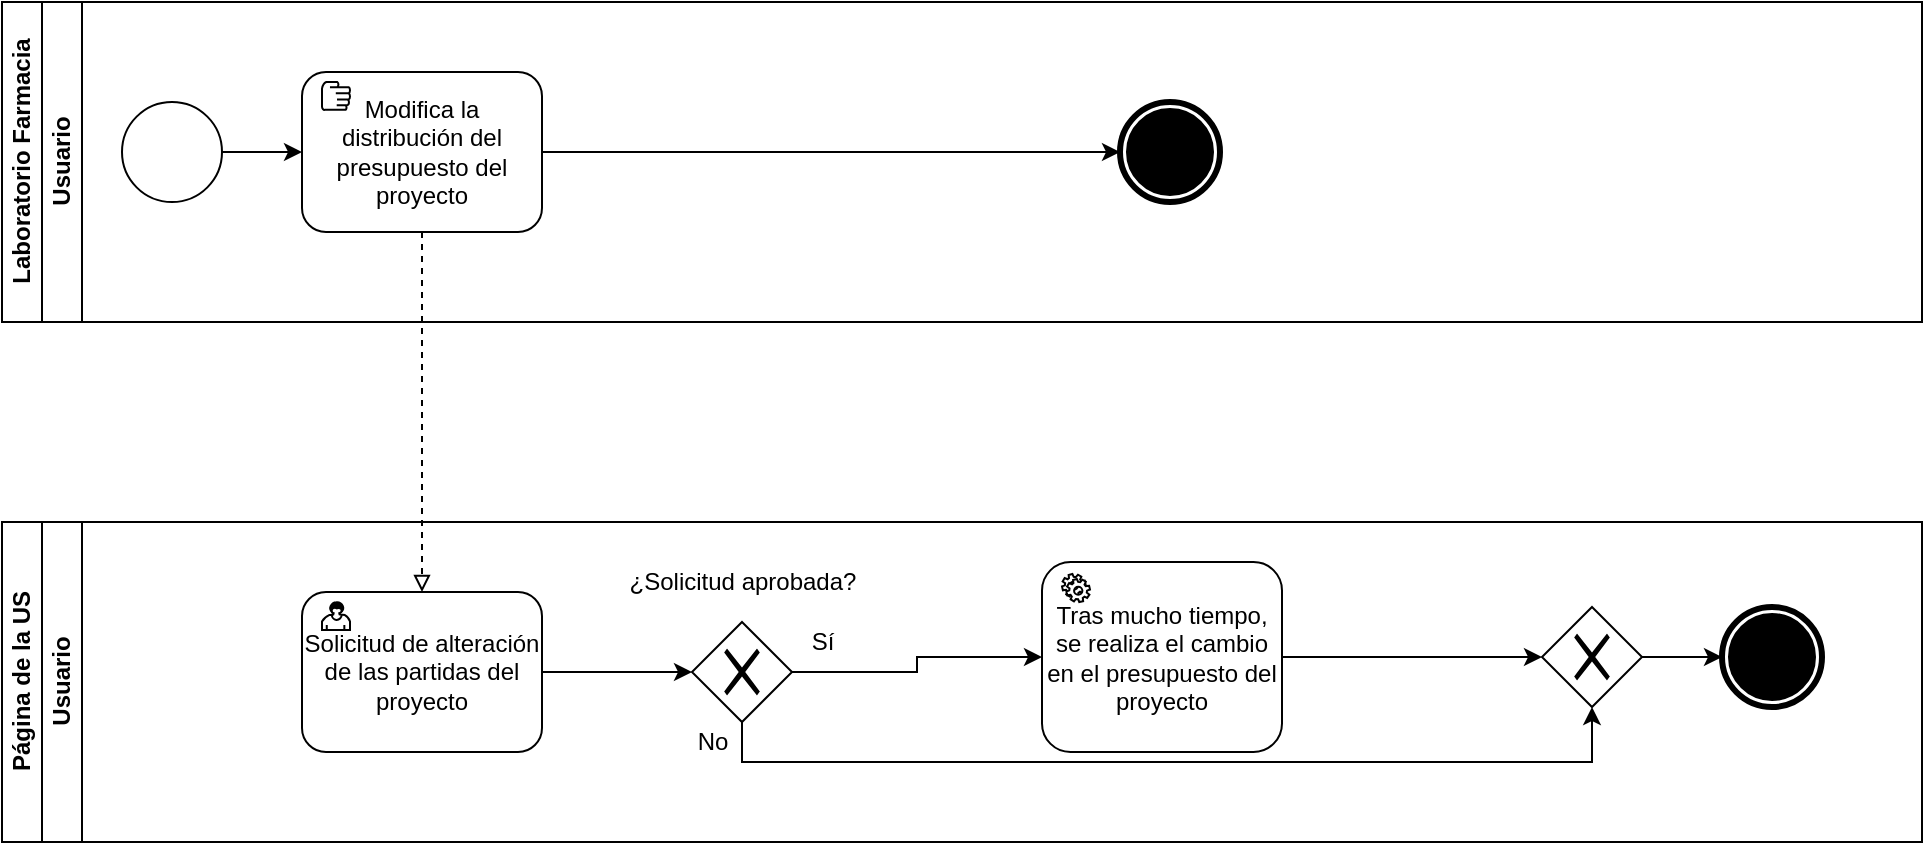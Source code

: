 <mxfile version="13.10.5" type="device"><diagram id="prtHgNgQTEPvFCAcTncT" name="Page-1"><mxGraphModel dx="1317" dy="722" grid="1" gridSize="10" guides="1" tooltips="1" connect="1" arrows="1" fold="1" page="1" pageScale="1" pageWidth="827" pageHeight="1169" math="0" shadow="0"><root><mxCell id="0"/><mxCell id="1" parent="0"/><mxCell id="eMKRnuhA2QV7CRCtdVYw-1" value="Laboratorio Farmacia" style="swimlane;html=1;childLayout=stackLayout;resizeParent=1;resizeParentMax=0;horizontal=0;startSize=20;horizontalStack=0;" parent="1" vertex="1"><mxGeometry x="120" y="510" width="960" height="160" as="geometry"/></mxCell><mxCell id="eMKRnuhA2QV7CRCtdVYw-2" style="edgeStyle=orthogonalEdgeStyle;rounded=0;orthogonalLoop=1;jettySize=auto;html=1;endArrow=classic;endFill=1;" parent="eMKRnuhA2QV7CRCtdVYw-1" edge="1"><mxGeometry relative="1" as="geometry"><mxPoint x="300" y="260" as="targetPoint"/></mxGeometry></mxCell><mxCell id="eMKRnuhA2QV7CRCtdVYw-3" style="edgeStyle=orthogonalEdgeStyle;rounded=0;orthogonalLoop=1;jettySize=auto;html=1;endArrow=classic;endFill=1;" parent="eMKRnuhA2QV7CRCtdVYw-1" edge="1"><mxGeometry relative="1" as="geometry"><Array as="points"><mxPoint x="180" y="340"/><mxPoint x="400" y="340"/></Array><mxPoint x="400" y="310" as="targetPoint"/></mxGeometry></mxCell><mxCell id="eMKRnuhA2QV7CRCtdVYw-4" value="Usuario" style="swimlane;html=1;startSize=20;horizontal=0;" parent="eMKRnuhA2QV7CRCtdVYw-1" vertex="1"><mxGeometry x="20" width="940" height="160" as="geometry"/></mxCell><mxCell id="eMKRnuhA2QV7CRCtdVYw-5" style="edgeStyle=orthogonalEdgeStyle;rounded=0;orthogonalLoop=1;jettySize=auto;html=1;exitX=1;exitY=0.5;exitDx=0;exitDy=0;entryX=0;entryY=0.5;entryDx=0;entryDy=0;" parent="eMKRnuhA2QV7CRCtdVYw-4" source="eMKRnuhA2QV7CRCtdVYw-6" target="eMKRnuhA2QV7CRCtdVYw-8" edge="1"><mxGeometry relative="1" as="geometry"/></mxCell><mxCell id="eMKRnuhA2QV7CRCtdVYw-6" value="" style="shape=mxgraph.bpmn.shape;html=1;verticalLabelPosition=bottom;labelBackgroundColor=#ffffff;verticalAlign=top;align=center;perimeter=ellipsePerimeter;outlineConnect=0;outline=standard;symbol=general;" parent="eMKRnuhA2QV7CRCtdVYw-4" vertex="1"><mxGeometry x="40" y="50" width="50" height="50" as="geometry"/></mxCell><mxCell id="eMKRnuhA2QV7CRCtdVYw-7" style="edgeStyle=orthogonalEdgeStyle;rounded=0;orthogonalLoop=1;jettySize=auto;html=1;exitX=1;exitY=0.5;exitDx=0;exitDy=0;entryX=0;entryY=0.5;entryDx=0;entryDy=0;endArrow=classic;endFill=1;" parent="eMKRnuhA2QV7CRCtdVYw-4" source="eMKRnuhA2QV7CRCtdVYw-8" target="eMKRnuhA2QV7CRCtdVYw-10" edge="1"><mxGeometry relative="1" as="geometry"/></mxCell><mxCell id="eMKRnuhA2QV7CRCtdVYw-8" value="Modifica la distribución del presupuesto del proyecto" style="shape=ext;rounded=1;html=1;whiteSpace=wrap;" parent="eMKRnuhA2QV7CRCtdVYw-4" vertex="1"><mxGeometry x="130" y="35" width="120" height="80" as="geometry"/></mxCell><mxCell id="eMKRnuhA2QV7CRCtdVYw-9" value="" style="shape=mxgraph.bpmn.manual_task;html=1;outlineConnect=0;" parent="eMKRnuhA2QV7CRCtdVYw-4" vertex="1"><mxGeometry x="140" y="40" width="14" height="14" as="geometry"/></mxCell><mxCell id="eMKRnuhA2QV7CRCtdVYw-10" value="" style="shape=mxgraph.bpmn.shape;html=1;verticalLabelPosition=bottom;labelBackgroundColor=#ffffff;verticalAlign=top;align=center;perimeter=ellipsePerimeter;outlineConnect=0;outline=end;symbol=terminate;" parent="eMKRnuhA2QV7CRCtdVYw-4" vertex="1"><mxGeometry x="539" y="50" width="50" height="50" as="geometry"/></mxCell><mxCell id="eMKRnuhA2QV7CRCtdVYw-11" value="Página de la US" style="swimlane;html=1;childLayout=stackLayout;resizeParent=1;resizeParentMax=0;horizontal=0;startSize=20;horizontalStack=0;" parent="1" vertex="1"><mxGeometry x="120" y="770" width="960" height="160" as="geometry"/></mxCell><mxCell id="eMKRnuhA2QV7CRCtdVYw-12" style="edgeStyle=orthogonalEdgeStyle;rounded=0;orthogonalLoop=1;jettySize=auto;html=1;endArrow=classic;endFill=1;" parent="eMKRnuhA2QV7CRCtdVYw-11" edge="1"><mxGeometry relative="1" as="geometry"><mxPoint x="300" y="260" as="targetPoint"/></mxGeometry></mxCell><mxCell id="eMKRnuhA2QV7CRCtdVYw-13" style="edgeStyle=orthogonalEdgeStyle;rounded=0;orthogonalLoop=1;jettySize=auto;html=1;endArrow=classic;endFill=1;" parent="eMKRnuhA2QV7CRCtdVYw-11" edge="1"><mxGeometry relative="1" as="geometry"><Array as="points"><mxPoint x="180" y="340"/><mxPoint x="400" y="340"/></Array><mxPoint x="400" y="310" as="targetPoint"/></mxGeometry></mxCell><mxCell id="eMKRnuhA2QV7CRCtdVYw-14" value="Usuario" style="swimlane;html=1;startSize=20;horizontal=0;" parent="eMKRnuhA2QV7CRCtdVYw-11" vertex="1"><mxGeometry x="20" width="940" height="160" as="geometry"/></mxCell><mxCell id="eMKRnuhA2QV7CRCtdVYw-15" style="edgeStyle=orthogonalEdgeStyle;rounded=0;orthogonalLoop=1;jettySize=auto;html=1;exitX=1;exitY=0.5;exitDx=0;exitDy=0;entryX=0;entryY=0.5;entryDx=0;entryDy=0;endArrow=classic;endFill=1;" parent="eMKRnuhA2QV7CRCtdVYw-14" source="eMKRnuhA2QV7CRCtdVYw-16" target="eMKRnuhA2QV7CRCtdVYw-24" edge="1"><mxGeometry relative="1" as="geometry"/></mxCell><mxCell id="eMKRnuhA2QV7CRCtdVYw-16" value="Solicitud de alteración de las partidas del proyecto" style="shape=ext;rounded=1;html=1;whiteSpace=wrap;" parent="eMKRnuhA2QV7CRCtdVYw-14" vertex="1"><mxGeometry x="130" y="35" width="120" height="80" as="geometry"/></mxCell><mxCell id="eMKRnuhA2QV7CRCtdVYw-17" value="" style="shape=mxgraph.bpmn.shape;html=1;verticalLabelPosition=bottom;labelBackgroundColor=#ffffff;verticalAlign=top;align=center;perimeter=ellipsePerimeter;outlineConnect=0;outline=end;symbol=terminate;" parent="eMKRnuhA2QV7CRCtdVYw-14" vertex="1"><mxGeometry x="840" y="42.5" width="50" height="50" as="geometry"/></mxCell><mxCell id="eMKRnuhA2QV7CRCtdVYw-18" value="" style="shape=mxgraph.bpmn.user_task;html=1;outlineConnect=0;" parent="eMKRnuhA2QV7CRCtdVYw-14" vertex="1"><mxGeometry x="140" y="40" width="14" height="14" as="geometry"/></mxCell><mxCell id="vW9VM63dOyxisnuhNcaL-3" style="edgeStyle=orthogonalEdgeStyle;rounded=0;orthogonalLoop=1;jettySize=auto;html=1;exitX=1;exitY=0.5;exitDx=0;exitDy=0;entryX=0;entryY=0.5;entryDx=0;entryDy=0;" edge="1" parent="eMKRnuhA2QV7CRCtdVYw-14" source="eMKRnuhA2QV7CRCtdVYw-20" target="vW9VM63dOyxisnuhNcaL-1"><mxGeometry relative="1" as="geometry"/></mxCell><mxCell id="eMKRnuhA2QV7CRCtdVYw-20" value="Tras mucho tiempo, se realiza el cambio en el presupuesto del proyecto" style="shape=ext;rounded=1;html=1;whiteSpace=wrap;" parent="eMKRnuhA2QV7CRCtdVYw-14" vertex="1"><mxGeometry x="500" y="20" width="120" height="95" as="geometry"/></mxCell><mxCell id="eMKRnuhA2QV7CRCtdVYw-21" value="" style="shape=mxgraph.bpmn.service_task;html=1;outlineConnect=0;" parent="eMKRnuhA2QV7CRCtdVYw-14" vertex="1"><mxGeometry x="510" y="26" width="14" height="14" as="geometry"/></mxCell><mxCell id="eMKRnuhA2QV7CRCtdVYw-22" style="edgeStyle=orthogonalEdgeStyle;rounded=0;orthogonalLoop=1;jettySize=auto;html=1;exitX=1;exitY=0.5;exitDx=0;exitDy=0;endArrow=classic;endFill=1;" parent="eMKRnuhA2QV7CRCtdVYw-14" source="eMKRnuhA2QV7CRCtdVYw-24" target="eMKRnuhA2QV7CRCtdVYw-20" edge="1"><mxGeometry relative="1" as="geometry"/></mxCell><mxCell id="eMKRnuhA2QV7CRCtdVYw-23" style="edgeStyle=orthogonalEdgeStyle;rounded=0;orthogonalLoop=1;jettySize=auto;html=1;exitX=0.5;exitY=1;exitDx=0;exitDy=0;entryX=0.5;entryY=1;entryDx=0;entryDy=0;endArrow=classic;endFill=1;" parent="eMKRnuhA2QV7CRCtdVYw-14" source="eMKRnuhA2QV7CRCtdVYw-24" target="vW9VM63dOyxisnuhNcaL-1" edge="1"><mxGeometry relative="1" as="geometry"/></mxCell><mxCell id="eMKRnuhA2QV7CRCtdVYw-24" value="" style="shape=mxgraph.bpmn.shape;html=1;verticalLabelPosition=bottom;labelBackgroundColor=#ffffff;verticalAlign=top;align=center;perimeter=rhombusPerimeter;background=gateway;outlineConnect=0;outline=none;symbol=exclusiveGw;" parent="eMKRnuhA2QV7CRCtdVYw-14" vertex="1"><mxGeometry x="325" y="50" width="50" height="50" as="geometry"/></mxCell><mxCell id="eMKRnuhA2QV7CRCtdVYw-25" value="¿Solicitud aprobada?" style="text;html=1;align=center;verticalAlign=middle;resizable=0;points=[];autosize=1;" parent="eMKRnuhA2QV7CRCtdVYw-14" vertex="1"><mxGeometry x="285" y="20" width="130" height="20" as="geometry"/></mxCell><mxCell id="eMKRnuhA2QV7CRCtdVYw-26" value="Sí" style="text;html=1;align=center;verticalAlign=middle;resizable=0;points=[];autosize=1;" parent="eMKRnuhA2QV7CRCtdVYw-14" vertex="1"><mxGeometry x="375" y="50" width="30" height="20" as="geometry"/></mxCell><mxCell id="eMKRnuhA2QV7CRCtdVYw-27" value="No" style="text;html=1;align=center;verticalAlign=middle;resizable=0;points=[];autosize=1;" parent="eMKRnuhA2QV7CRCtdVYw-14" vertex="1"><mxGeometry x="320" y="100" width="30" height="20" as="geometry"/></mxCell><mxCell id="vW9VM63dOyxisnuhNcaL-2" style="edgeStyle=orthogonalEdgeStyle;rounded=0;orthogonalLoop=1;jettySize=auto;html=1;exitX=1;exitY=0.5;exitDx=0;exitDy=0;entryX=0;entryY=0.5;entryDx=0;entryDy=0;" edge="1" parent="eMKRnuhA2QV7CRCtdVYw-14" source="vW9VM63dOyxisnuhNcaL-1" target="eMKRnuhA2QV7CRCtdVYw-17"><mxGeometry relative="1" as="geometry"/></mxCell><mxCell id="vW9VM63dOyxisnuhNcaL-1" value="" style="shape=mxgraph.bpmn.shape;html=1;verticalLabelPosition=bottom;labelBackgroundColor=#ffffff;verticalAlign=top;align=center;perimeter=rhombusPerimeter;background=gateway;outlineConnect=0;outline=none;symbol=exclusiveGw;" vertex="1" parent="eMKRnuhA2QV7CRCtdVYw-14"><mxGeometry x="750" y="42.5" width="50" height="50" as="geometry"/></mxCell><mxCell id="eMKRnuhA2QV7CRCtdVYw-28" style="edgeStyle=orthogonalEdgeStyle;rounded=0;orthogonalLoop=1;jettySize=auto;html=1;exitX=0.5;exitY=1;exitDx=0;exitDy=0;endArrow=block;endFill=0;dashed=1;" parent="1" source="eMKRnuhA2QV7CRCtdVYw-8" target="eMKRnuhA2QV7CRCtdVYw-16" edge="1"><mxGeometry relative="1" as="geometry"/></mxCell></root></mxGraphModel></diagram></mxfile>